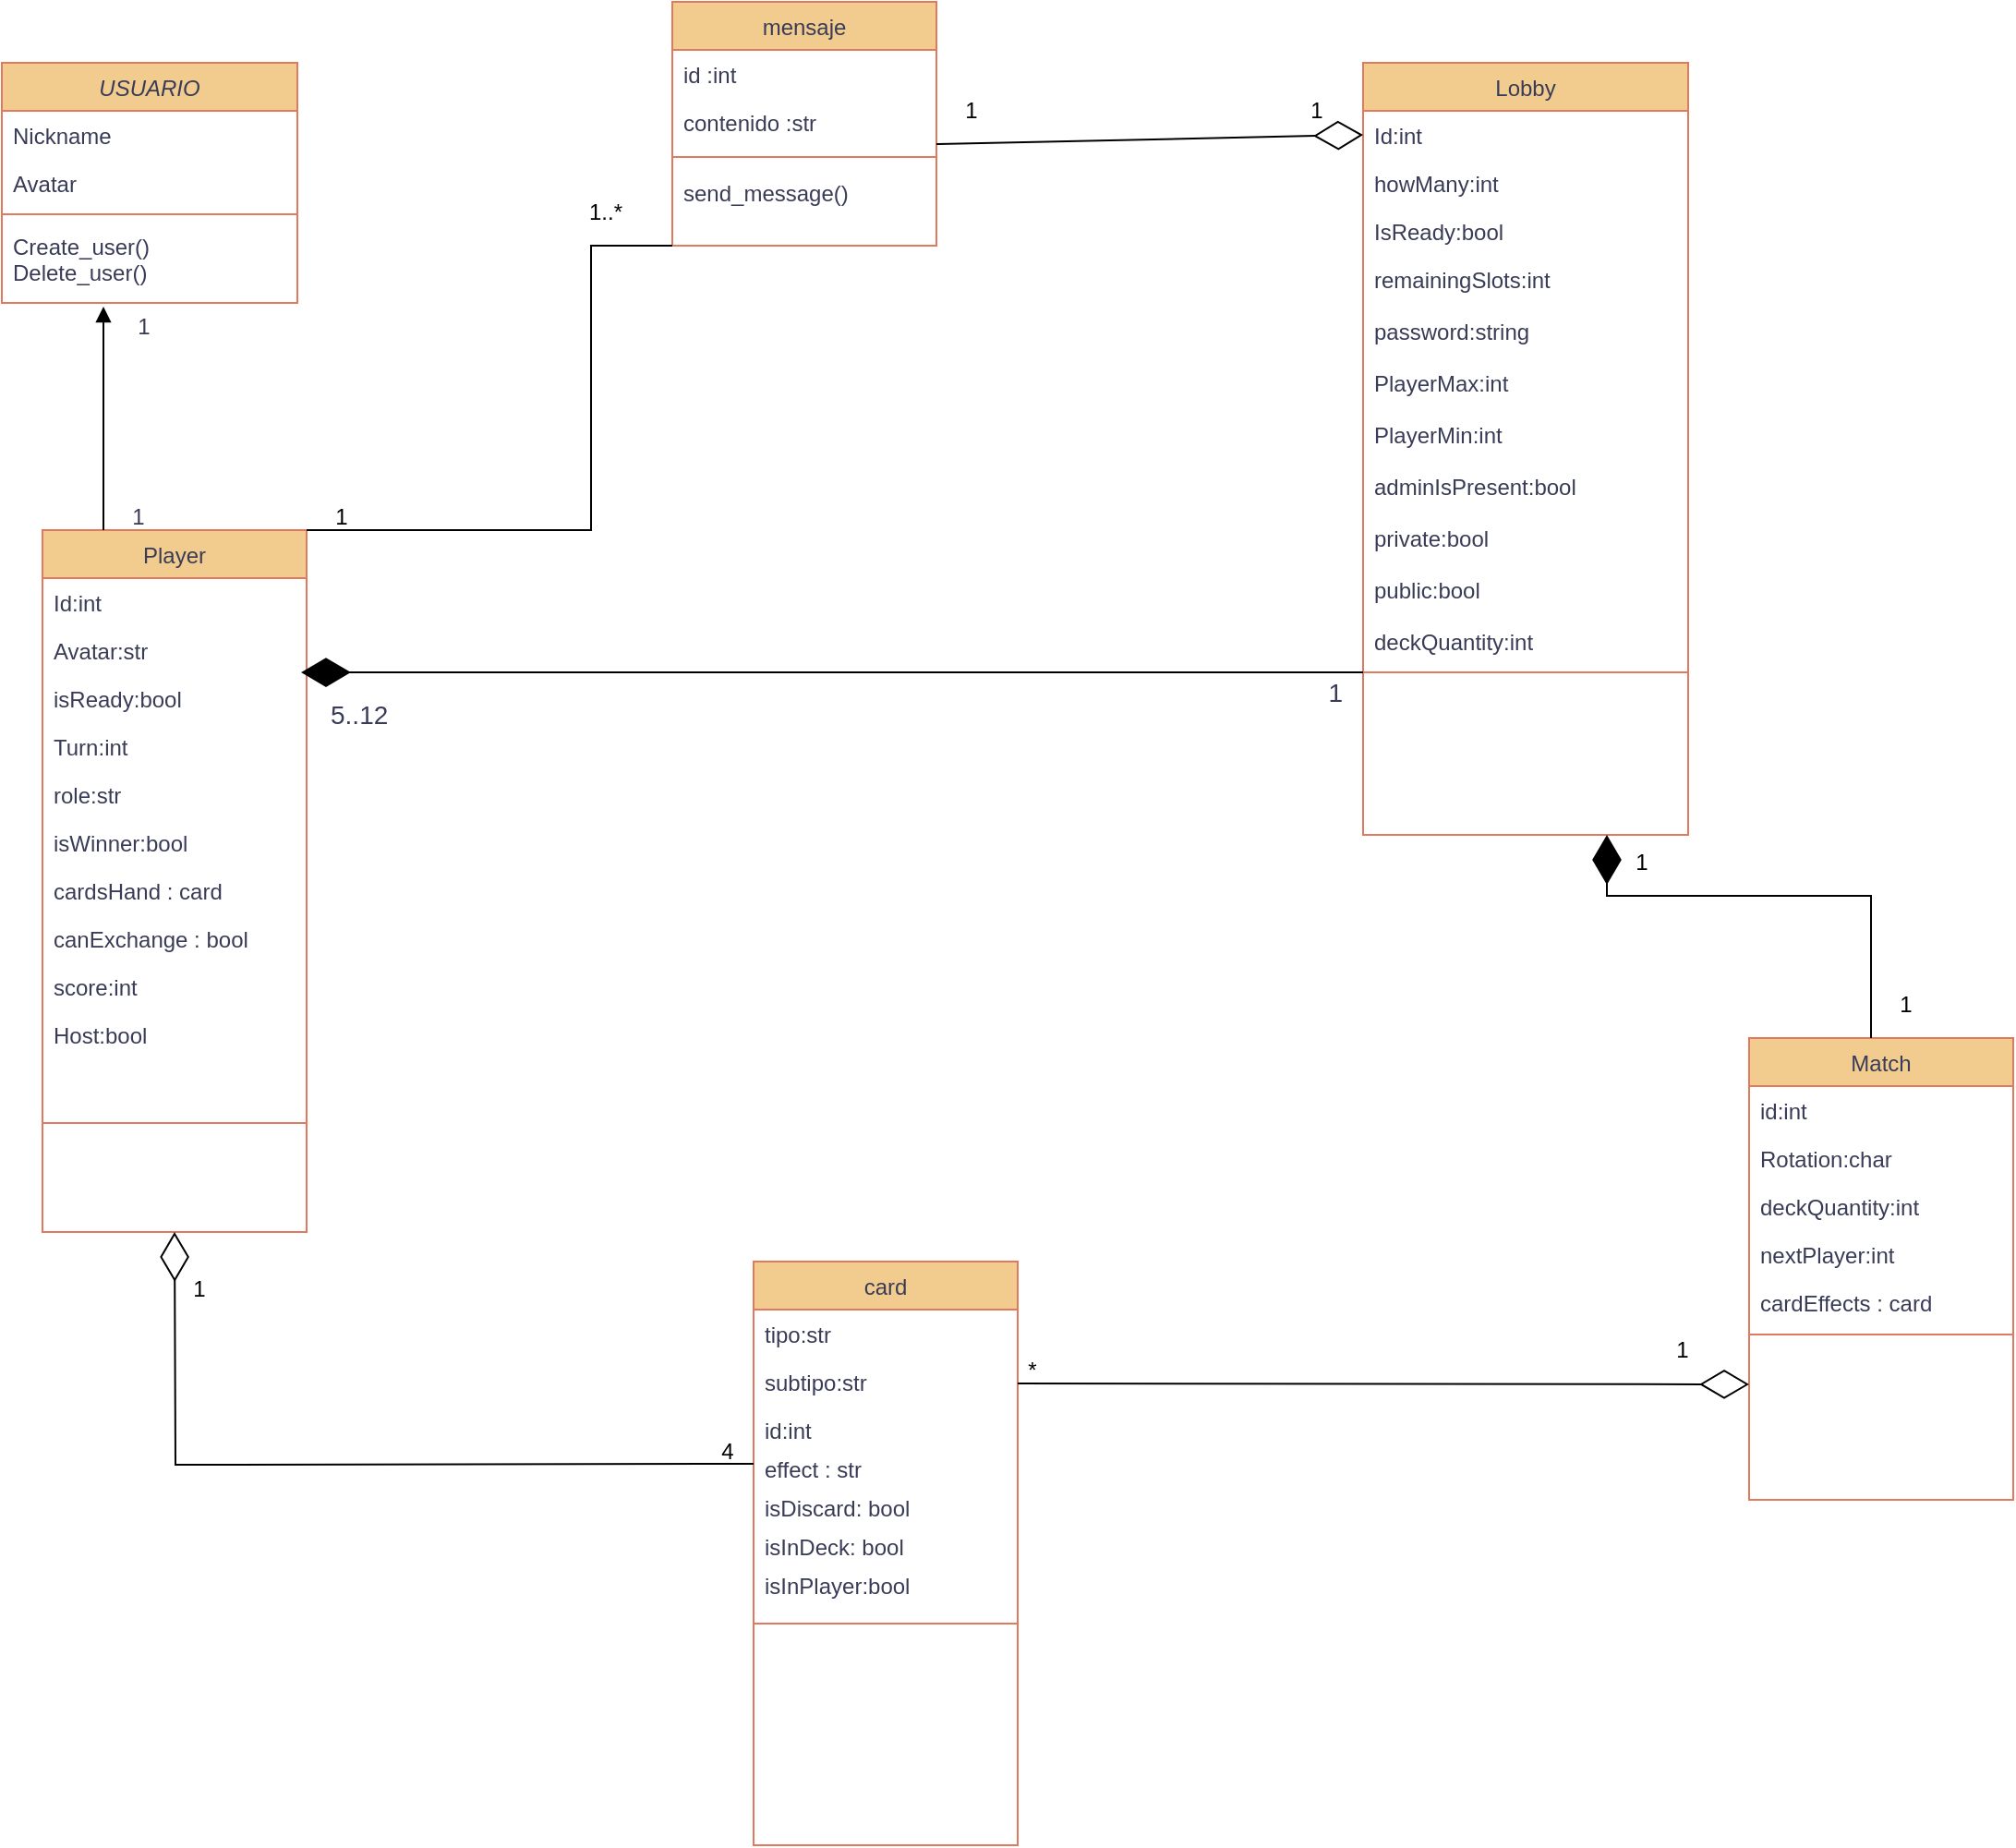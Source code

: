 <mxfile version="21.7.2" type="device">
  <diagram id="C5RBs43oDa-KdzZeNtuy" name="Page-1">
    <mxGraphModel dx="880" dy="451" grid="1" gridSize="11" guides="0" tooltips="1" connect="1" arrows="1" fold="1" page="1" pageScale="1" pageWidth="827" pageHeight="1169" background="#FFFFFF" math="0" shadow="0">
      <root>
        <mxCell id="WIyWlLk6GJQsqaUBKTNV-0" />
        <mxCell id="WIyWlLk6GJQsqaUBKTNV-1" parent="WIyWlLk6GJQsqaUBKTNV-0" />
        <mxCell id="zkfFHV4jXpPFQw0GAbJ--0" value="USUARIO" style="swimlane;fontStyle=2;align=center;verticalAlign=top;childLayout=stackLayout;horizontal=1;startSize=26;horizontalStack=0;resizeParent=1;resizeLast=0;collapsible=1;marginBottom=0;rounded=0;shadow=0;strokeWidth=1;labelBackgroundColor=none;fillColor=#F2CC8F;strokeColor=#E07A5F;fontColor=#393C56;" parent="WIyWlLk6GJQsqaUBKTNV-1" vertex="1">
          <mxGeometry x="66" y="121" width="160" height="130" as="geometry">
            <mxRectangle x="66" y="121" width="160" height="26" as="alternateBounds" />
          </mxGeometry>
        </mxCell>
        <mxCell id="zkfFHV4jXpPFQw0GAbJ--1" value="Nickname" style="text;align=left;verticalAlign=top;spacingLeft=4;spacingRight=4;overflow=hidden;rotatable=0;points=[[0,0.5],[1,0.5]];portConstraint=eastwest;labelBackgroundColor=none;fontColor=#393C56;" parent="zkfFHV4jXpPFQw0GAbJ--0" vertex="1">
          <mxGeometry y="26" width="160" height="26" as="geometry" />
        </mxCell>
        <mxCell id="zkfFHV4jXpPFQw0GAbJ--3" value="Avatar" style="text;align=left;verticalAlign=top;spacingLeft=4;spacingRight=4;overflow=hidden;rotatable=0;points=[[0,0.5],[1,0.5]];portConstraint=eastwest;rounded=0;shadow=0;html=0;labelBackgroundColor=none;fontColor=#393C56;" parent="zkfFHV4jXpPFQw0GAbJ--0" vertex="1">
          <mxGeometry y="52" width="160" height="26" as="geometry" />
        </mxCell>
        <mxCell id="zkfFHV4jXpPFQw0GAbJ--4" value="" style="line;html=1;strokeWidth=1;align=left;verticalAlign=middle;spacingTop=-1;spacingLeft=3;spacingRight=3;rotatable=0;labelPosition=right;points=[];portConstraint=eastwest;labelBackgroundColor=none;fillColor=#F2CC8F;strokeColor=#E07A5F;fontColor=#393C56;" parent="zkfFHV4jXpPFQw0GAbJ--0" vertex="1">
          <mxGeometry y="78" width="160" height="8" as="geometry" />
        </mxCell>
        <mxCell id="zkfFHV4jXpPFQw0GAbJ--5" value="Create_user()&#xa;Delete_user()" style="text;align=left;verticalAlign=top;spacingLeft=4;spacingRight=4;overflow=hidden;rotatable=0;points=[[0,0.5],[1,0.5]];portConstraint=eastwest;labelBackgroundColor=none;fontColor=#393C56;" parent="zkfFHV4jXpPFQw0GAbJ--0" vertex="1">
          <mxGeometry y="86" width="160" height="44" as="geometry" />
        </mxCell>
        <mxCell id="zkfFHV4jXpPFQw0GAbJ--17" value="Player" style="swimlane;fontStyle=0;align=center;verticalAlign=top;childLayout=stackLayout;horizontal=1;startSize=26;horizontalStack=0;resizeParent=1;resizeLast=0;collapsible=1;marginBottom=0;rounded=0;shadow=0;strokeWidth=1;labelBackgroundColor=none;fillColor=#F2CC8F;strokeColor=#E07A5F;fontColor=#393C56;" parent="WIyWlLk6GJQsqaUBKTNV-1" vertex="1">
          <mxGeometry x="88" y="374" width="143" height="380" as="geometry">
            <mxRectangle x="550" y="140" width="160" height="26" as="alternateBounds" />
          </mxGeometry>
        </mxCell>
        <mxCell id="zkfFHV4jXpPFQw0GAbJ--18" value="Id:int" style="text;align=left;verticalAlign=top;spacingLeft=4;spacingRight=4;overflow=hidden;rotatable=0;points=[[0,0.5],[1,0.5]];portConstraint=eastwest;labelBackgroundColor=none;fontColor=#393C56;" parent="zkfFHV4jXpPFQw0GAbJ--17" vertex="1">
          <mxGeometry y="26" width="143" height="26" as="geometry" />
        </mxCell>
        <mxCell id="zkfFHV4jXpPFQw0GAbJ--20" value="Avatar:str" style="text;align=left;verticalAlign=top;spacingLeft=4;spacingRight=4;overflow=hidden;rotatable=0;points=[[0,0.5],[1,0.5]];portConstraint=eastwest;rounded=0;shadow=0;html=0;labelBackgroundColor=none;fontColor=#393C56;" parent="zkfFHV4jXpPFQw0GAbJ--17" vertex="1">
          <mxGeometry y="52" width="143" height="26" as="geometry" />
        </mxCell>
        <mxCell id="zkfFHV4jXpPFQw0GAbJ--21" value="isReady:bool&#xa;" style="text;align=left;verticalAlign=top;spacingLeft=4;spacingRight=4;overflow=hidden;rotatable=0;points=[[0,0.5],[1,0.5]];portConstraint=eastwest;rounded=0;shadow=0;html=0;labelBackgroundColor=none;fontColor=#393C56;" parent="zkfFHV4jXpPFQw0GAbJ--17" vertex="1">
          <mxGeometry y="78" width="143" height="26" as="geometry" />
        </mxCell>
        <mxCell id="uj9YdggyzFInsWoWFZYx-25" value="Turn:int&#xa;" style="text;align=left;verticalAlign=top;spacingLeft=4;spacingRight=4;overflow=hidden;rotatable=0;points=[[0,0.5],[1,0.5]];portConstraint=eastwest;rounded=0;shadow=0;html=0;labelBackgroundColor=none;fontColor=#393C56;" parent="zkfFHV4jXpPFQw0GAbJ--17" vertex="1">
          <mxGeometry y="104" width="143" height="26" as="geometry" />
        </mxCell>
        <mxCell id="uj9YdggyzFInsWoWFZYx-26" value="role:str" style="text;align=left;verticalAlign=top;spacingLeft=4;spacingRight=4;overflow=hidden;rotatable=0;points=[[0,0.5],[1,0.5]];portConstraint=eastwest;rounded=0;shadow=0;html=0;labelBackgroundColor=none;fontColor=#393C56;" parent="zkfFHV4jXpPFQw0GAbJ--17" vertex="1">
          <mxGeometry y="130" width="143" height="26" as="geometry" />
        </mxCell>
        <mxCell id="uj9YdggyzFInsWoWFZYx-27" value="isWinner:bool" style="text;align=left;verticalAlign=top;spacingLeft=4;spacingRight=4;overflow=hidden;rotatable=0;points=[[0,0.5],[1,0.5]];portConstraint=eastwest;rounded=0;shadow=0;html=0;labelBackgroundColor=none;fontColor=#393C56;" parent="zkfFHV4jXpPFQw0GAbJ--17" vertex="1">
          <mxGeometry y="156" width="143" height="26" as="geometry" />
        </mxCell>
        <mxCell id="uj9YdggyzFInsWoWFZYx-28" value="cardsHand : card" style="text;align=left;verticalAlign=top;spacingLeft=4;spacingRight=4;overflow=hidden;rotatable=0;points=[[0,0.5],[1,0.5]];portConstraint=eastwest;rounded=0;shadow=0;html=0;labelBackgroundColor=none;fontColor=#393C56;" parent="zkfFHV4jXpPFQw0GAbJ--17" vertex="1">
          <mxGeometry y="182" width="143" height="26" as="geometry" />
        </mxCell>
        <mxCell id="uj9YdggyzFInsWoWFZYx-29" value="canExchange : bool" style="text;align=left;verticalAlign=top;spacingLeft=4;spacingRight=4;overflow=hidden;rotatable=0;points=[[0,0.5],[1,0.5]];portConstraint=eastwest;rounded=0;shadow=0;html=0;labelBackgroundColor=none;fontColor=#393C56;" parent="zkfFHV4jXpPFQw0GAbJ--17" vertex="1">
          <mxGeometry y="208" width="143" height="26" as="geometry" />
        </mxCell>
        <mxCell id="uj9YdggyzFInsWoWFZYx-30" value="score:int" style="text;align=left;verticalAlign=top;spacingLeft=4;spacingRight=4;overflow=hidden;rotatable=0;points=[[0,0.5],[1,0.5]];portConstraint=eastwest;rounded=0;shadow=0;html=0;labelBackgroundColor=none;fontColor=#393C56;" parent="zkfFHV4jXpPFQw0GAbJ--17" vertex="1">
          <mxGeometry y="234" width="143" height="26" as="geometry" />
        </mxCell>
        <mxCell id="mTAK-25Oh-OtZ1duQzwG-0" value="Host:bool" style="text;align=left;verticalAlign=top;spacingLeft=4;spacingRight=4;overflow=hidden;rotatable=0;points=[[0,0.5],[1,0.5]];portConstraint=eastwest;rounded=0;shadow=0;html=0;labelBackgroundColor=none;fontColor=#393C56;" parent="zkfFHV4jXpPFQw0GAbJ--17" vertex="1">
          <mxGeometry y="260" width="143" height="26" as="geometry" />
        </mxCell>
        <mxCell id="zkfFHV4jXpPFQw0GAbJ--23" value="" style="line;html=1;strokeWidth=1;align=left;verticalAlign=middle;spacingTop=-1;spacingLeft=3;spacingRight=3;rotatable=0;labelPosition=right;points=[];portConstraint=eastwest;labelBackgroundColor=none;fillColor=#F2CC8F;strokeColor=#E07A5F;fontColor=#393C56;" parent="zkfFHV4jXpPFQw0GAbJ--17" vertex="1">
          <mxGeometry y="286" width="143" height="70" as="geometry" />
        </mxCell>
        <mxCell id="J9xnljY6BpzOOlr9ZnMS-3" value="Lobby" style="swimlane;fontStyle=0;align=center;verticalAlign=top;childLayout=stackLayout;horizontal=1;startSize=26;horizontalStack=0;resizeParent=1;resizeLast=0;collapsible=1;marginBottom=0;rounded=0;shadow=0;strokeWidth=1;labelBackgroundColor=none;fillColor=#F2CC8F;strokeColor=#E07A5F;fontColor=#393C56;" parent="WIyWlLk6GJQsqaUBKTNV-1" vertex="1">
          <mxGeometry x="803" y="121" width="176" height="418" as="geometry">
            <mxRectangle x="550" y="140" width="160" height="26" as="alternateBounds" />
          </mxGeometry>
        </mxCell>
        <mxCell id="J9xnljY6BpzOOlr9ZnMS-4" value="Id:int" style="text;align=left;verticalAlign=top;spacingLeft=4;spacingRight=4;overflow=hidden;rotatable=0;points=[[0,0.5],[1,0.5]];portConstraint=eastwest;labelBackgroundColor=none;fontColor=#393C56;" parent="J9xnljY6BpzOOlr9ZnMS-3" vertex="1">
          <mxGeometry y="26" width="176" height="26" as="geometry" />
        </mxCell>
        <mxCell id="J9xnljY6BpzOOlr9ZnMS-5" value="howMany:int" style="text;align=left;verticalAlign=top;spacingLeft=4;spacingRight=4;overflow=hidden;rotatable=0;points=[[0,0.5],[1,0.5]];portConstraint=eastwest;rounded=0;shadow=0;html=0;labelBackgroundColor=none;fontColor=#393C56;" parent="J9xnljY6BpzOOlr9ZnMS-3" vertex="1">
          <mxGeometry y="52" width="176" height="26" as="geometry" />
        </mxCell>
        <mxCell id="J9xnljY6BpzOOlr9ZnMS-6" value="IsReady:bool&#xa;&#xa;remainingSlots:int&#xa;" style="text;align=left;verticalAlign=top;spacingLeft=4;spacingRight=4;overflow=hidden;rotatable=0;points=[[0,0.5],[1,0.5]];portConstraint=eastwest;rounded=0;shadow=0;html=0;labelBackgroundColor=none;fontColor=#393C56;" parent="J9xnljY6BpzOOlr9ZnMS-3" vertex="1">
          <mxGeometry y="78" width="176" height="26" as="geometry" />
        </mxCell>
        <mxCell id="J9xnljY6BpzOOlr9ZnMS-9" value="remainingSlots:int&#xa;" style="text;align=left;verticalAlign=top;spacingLeft=4;spacingRight=4;overflow=hidden;rotatable=0;points=[[0,0.5],[1,0.5]];portConstraint=eastwest;rounded=0;shadow=0;html=0;labelBackgroundColor=none;fontColor=#393C56;" parent="J9xnljY6BpzOOlr9ZnMS-3" vertex="1">
          <mxGeometry y="104" width="176" height="28" as="geometry" />
        </mxCell>
        <mxCell id="J9xnljY6BpzOOlr9ZnMS-11" value="password:string" style="text;align=left;verticalAlign=top;spacingLeft=4;spacingRight=4;overflow=hidden;rotatable=0;points=[[0,0.5],[1,0.5]];portConstraint=eastwest;rounded=0;shadow=0;html=0;labelBackgroundColor=none;fontColor=#393C56;" parent="J9xnljY6BpzOOlr9ZnMS-3" vertex="1">
          <mxGeometry y="132" width="176" height="28" as="geometry" />
        </mxCell>
        <mxCell id="J9xnljY6BpzOOlr9ZnMS-12" value="PlayerMax:int" style="text;align=left;verticalAlign=top;spacingLeft=4;spacingRight=4;overflow=hidden;rotatable=0;points=[[0,0.5],[1,0.5]];portConstraint=eastwest;rounded=0;shadow=0;html=0;labelBackgroundColor=none;fontColor=#393C56;" parent="J9xnljY6BpzOOlr9ZnMS-3" vertex="1">
          <mxGeometry y="160" width="176" height="28" as="geometry" />
        </mxCell>
        <mxCell id="J9xnljY6BpzOOlr9ZnMS-13" value="PlayerMin:int" style="text;align=left;verticalAlign=top;spacingLeft=4;spacingRight=4;overflow=hidden;rotatable=0;points=[[0,0.5],[1,0.5]];portConstraint=eastwest;rounded=0;shadow=0;html=0;labelBackgroundColor=none;fontColor=#393C56;" parent="J9xnljY6BpzOOlr9ZnMS-3" vertex="1">
          <mxGeometry y="188" width="176" height="28" as="geometry" />
        </mxCell>
        <mxCell id="J9xnljY6BpzOOlr9ZnMS-14" value="adminIsPresent:bool&#xa;" style="text;align=left;verticalAlign=top;spacingLeft=4;spacingRight=4;overflow=hidden;rotatable=0;points=[[0,0.5],[1,0.5]];portConstraint=eastwest;rounded=0;shadow=0;html=0;labelBackgroundColor=none;fontColor=#393C56;" parent="J9xnljY6BpzOOlr9ZnMS-3" vertex="1">
          <mxGeometry y="216" width="176" height="28" as="geometry" />
        </mxCell>
        <mxCell id="J9xnljY6BpzOOlr9ZnMS-15" value="private:bool" style="text;align=left;verticalAlign=top;spacingLeft=4;spacingRight=4;overflow=hidden;rotatable=0;points=[[0,0.5],[1,0.5]];portConstraint=eastwest;rounded=0;shadow=0;html=0;labelBackgroundColor=none;fontColor=#393C56;" parent="J9xnljY6BpzOOlr9ZnMS-3" vertex="1">
          <mxGeometry y="244" width="176" height="28" as="geometry" />
        </mxCell>
        <mxCell id="J9xnljY6BpzOOlr9ZnMS-16" value="public:bool&#xa;" style="text;align=left;verticalAlign=top;spacingLeft=4;spacingRight=4;overflow=hidden;rotatable=0;points=[[0,0.5],[1,0.5]];portConstraint=eastwest;rounded=0;shadow=0;html=0;labelBackgroundColor=none;fontColor=#393C56;" parent="J9xnljY6BpzOOlr9ZnMS-3" vertex="1">
          <mxGeometry y="272" width="176" height="28" as="geometry" />
        </mxCell>
        <mxCell id="J9xnljY6BpzOOlr9ZnMS-17" value="" style="endArrow=none;html=1;rounded=0;labelBackgroundColor=none;strokeColor=#E07A5F;fontColor=default;" parent="J9xnljY6BpzOOlr9ZnMS-3" edge="1">
          <mxGeometry width="50" height="50" relative="1" as="geometry">
            <mxPoint y="330" as="sourcePoint" />
            <mxPoint x="176" y="330" as="targetPoint" />
            <Array as="points" />
          </mxGeometry>
        </mxCell>
        <mxCell id="c8dZLnNAooyvpbfskS6B-15" value="" style="endArrow=diamondThin;endFill=1;endSize=24;html=1;rounded=0;entryX=0.979;entryY=-0.038;entryDx=0;entryDy=0;entryPerimeter=0;" parent="J9xnljY6BpzOOlr9ZnMS-3" target="zkfFHV4jXpPFQw0GAbJ--21" edge="1">
          <mxGeometry width="160" relative="1" as="geometry">
            <mxPoint y="330" as="sourcePoint" />
            <mxPoint x="160" y="330" as="targetPoint" />
          </mxGeometry>
        </mxCell>
        <mxCell id="pTqDnlbxGNcZ0z8WOWSZ-0" value="deckQuantity:int" style="text;align=left;verticalAlign=top;spacingLeft=4;spacingRight=4;overflow=hidden;rotatable=0;points=[[0,0.5],[1,0.5]];portConstraint=eastwest;rounded=0;shadow=0;html=0;labelBackgroundColor=none;fontColor=#393C56;" parent="J9xnljY6BpzOOlr9ZnMS-3" vertex="1">
          <mxGeometry y="300" width="176" height="28" as="geometry" />
        </mxCell>
        <mxCell id="J9xnljY6BpzOOlr9ZnMS-20" value="Match" style="swimlane;fontStyle=0;align=center;verticalAlign=top;childLayout=stackLayout;horizontal=1;startSize=26;horizontalStack=0;resizeParent=1;resizeLast=0;collapsible=1;marginBottom=0;rounded=0;shadow=0;strokeWidth=1;labelBackgroundColor=none;fillColor=#F2CC8F;strokeColor=#E07A5F;fontColor=#393C56;" parent="WIyWlLk6GJQsqaUBKTNV-1" vertex="1">
          <mxGeometry x="1012" y="649" width="143" height="250" as="geometry">
            <mxRectangle x="550" y="140" width="160" height="26" as="alternateBounds" />
          </mxGeometry>
        </mxCell>
        <mxCell id="c8dZLnNAooyvpbfskS6B-4" value="" style="endArrow=diamondThin;endFill=1;endSize=24;html=1;rounded=0;entryX=0.75;entryY=1;entryDx=0;entryDy=0;" parent="J9xnljY6BpzOOlr9ZnMS-20" target="J9xnljY6BpzOOlr9ZnMS-3" edge="1">
          <mxGeometry width="160" relative="1" as="geometry">
            <mxPoint x="66" as="sourcePoint" />
            <mxPoint x="66" y="-143" as="targetPoint" />
            <Array as="points">
              <mxPoint x="66" y="-77" />
              <mxPoint x="-77" y="-77" />
            </Array>
          </mxGeometry>
        </mxCell>
        <mxCell id="J9xnljY6BpzOOlr9ZnMS-21" value="id:int" style="text;align=left;verticalAlign=top;spacingLeft=4;spacingRight=4;overflow=hidden;rotatable=0;points=[[0,0.5],[1,0.5]];portConstraint=eastwest;labelBackgroundColor=none;fontColor=#393C56;" parent="J9xnljY6BpzOOlr9ZnMS-20" vertex="1">
          <mxGeometry y="26" width="143" height="26" as="geometry" />
        </mxCell>
        <mxCell id="J9xnljY6BpzOOlr9ZnMS-22" value="Rotation:char&#xa;" style="text;align=left;verticalAlign=top;spacingLeft=4;spacingRight=4;overflow=hidden;rotatable=0;points=[[0,0.5],[1,0.5]];portConstraint=eastwest;rounded=0;shadow=0;html=0;labelBackgroundColor=none;fontColor=#393C56;" parent="J9xnljY6BpzOOlr9ZnMS-20" vertex="1">
          <mxGeometry y="52" width="143" height="26" as="geometry" />
        </mxCell>
        <mxCell id="J9xnljY6BpzOOlr9ZnMS-23" value="deckQuantity:int" style="text;align=left;verticalAlign=top;spacingLeft=4;spacingRight=4;overflow=hidden;rotatable=0;points=[[0,0.5],[1,0.5]];portConstraint=eastwest;rounded=0;shadow=0;html=0;labelBackgroundColor=none;fontColor=#393C56;" parent="J9xnljY6BpzOOlr9ZnMS-20" vertex="1">
          <mxGeometry y="78" width="143" height="26" as="geometry" />
        </mxCell>
        <mxCell id="uj9YdggyzFInsWoWFZYx-6" value="nextPlayer:int&#xa;" style="text;align=left;verticalAlign=top;spacingLeft=4;spacingRight=4;overflow=hidden;rotatable=0;points=[[0,0.5],[1,0.5]];portConstraint=eastwest;rounded=0;shadow=0;html=0;labelBackgroundColor=none;fontColor=#393C56;" parent="J9xnljY6BpzOOlr9ZnMS-20" vertex="1">
          <mxGeometry y="104" width="143" height="26" as="geometry" />
        </mxCell>
        <mxCell id="uj9YdggyzFInsWoWFZYx-8" value="cardEffects : card" style="text;align=left;verticalAlign=top;spacingLeft=4;spacingRight=4;overflow=hidden;rotatable=0;points=[[0,0.5],[1,0.5]];portConstraint=eastwest;rounded=0;shadow=0;html=0;labelBackgroundColor=none;fontColor=#393C56;" parent="J9xnljY6BpzOOlr9ZnMS-20" vertex="1">
          <mxGeometry y="130" width="143" height="26" as="geometry" />
        </mxCell>
        <mxCell id="J9xnljY6BpzOOlr9ZnMS-24" value="" style="line;html=1;strokeWidth=1;align=left;verticalAlign=middle;spacingTop=-1;spacingLeft=3;spacingRight=3;rotatable=0;labelPosition=right;points=[];portConstraint=eastwest;labelBackgroundColor=none;fillColor=#F2CC8F;strokeColor=#E07A5F;fontColor=#393C56;" parent="J9xnljY6BpzOOlr9ZnMS-20" vertex="1">
          <mxGeometry y="156" width="143" height="9" as="geometry" />
        </mxCell>
        <mxCell id="J9xnljY6BpzOOlr9ZnMS-39" value="1" style="text;html=1;strokeColor=none;fillColor=none;align=center;verticalAlign=middle;whiteSpace=wrap;rounded=0;fontColor=#393C56;" parent="WIyWlLk6GJQsqaUBKTNV-1" vertex="1">
          <mxGeometry x="121" y="253" width="44" height="22" as="geometry" />
        </mxCell>
        <mxCell id="J9xnljY6BpzOOlr9ZnMS-40" value="1" style="text;html=1;strokeColor=none;fillColor=none;align=center;verticalAlign=middle;whiteSpace=wrap;rounded=0;fontColor=#393C56;" parent="WIyWlLk6GJQsqaUBKTNV-1" vertex="1">
          <mxGeometry x="110" y="352" width="60" height="30" as="geometry" />
        </mxCell>
        <mxCell id="uj9YdggyzFInsWoWFZYx-0" value="card" style="swimlane;fontStyle=0;align=center;verticalAlign=top;childLayout=stackLayout;horizontal=1;startSize=26;horizontalStack=0;resizeParent=1;resizeLast=0;collapsible=1;marginBottom=0;rounded=0;shadow=0;strokeWidth=1;labelBackgroundColor=none;fillColor=#F2CC8F;strokeColor=#E07A5F;fontColor=#393C56;" parent="WIyWlLk6GJQsqaUBKTNV-1" vertex="1">
          <mxGeometry x="473" y="770" width="143" height="316" as="geometry">
            <mxRectangle x="550" y="140" width="160" height="26" as="alternateBounds" />
          </mxGeometry>
        </mxCell>
        <mxCell id="uj9YdggyzFInsWoWFZYx-1" value="tipo:str" style="text;align=left;verticalAlign=top;spacingLeft=4;spacingRight=4;overflow=hidden;rotatable=0;points=[[0,0.5],[1,0.5]];portConstraint=eastwest;labelBackgroundColor=none;fontColor=#393C56;" parent="uj9YdggyzFInsWoWFZYx-0" vertex="1">
          <mxGeometry y="26" width="143" height="26" as="geometry" />
        </mxCell>
        <mxCell id="uj9YdggyzFInsWoWFZYx-2" value="subtipo:str" style="text;align=left;verticalAlign=top;spacingLeft=4;spacingRight=4;overflow=hidden;rotatable=0;points=[[0,0.5],[1,0.5]];portConstraint=eastwest;rounded=0;shadow=0;html=0;labelBackgroundColor=none;fontColor=#393C56;" parent="uj9YdggyzFInsWoWFZYx-0" vertex="1">
          <mxGeometry y="52" width="143" height="26" as="geometry" />
        </mxCell>
        <mxCell id="uj9YdggyzFInsWoWFZYx-3" value="id:int" style="text;align=left;verticalAlign=top;spacingLeft=4;spacingRight=4;overflow=hidden;rotatable=0;points=[[0,0.5],[1,0.5]];portConstraint=eastwest;rounded=0;shadow=0;html=0;labelBackgroundColor=none;fontColor=#393C56;" parent="uj9YdggyzFInsWoWFZYx-0" vertex="1">
          <mxGeometry y="78" width="143" height="21" as="geometry" />
        </mxCell>
        <mxCell id="uj9YdggyzFInsWoWFZYx-9" value="effect : str" style="text;align=left;verticalAlign=top;spacingLeft=4;spacingRight=4;overflow=hidden;rotatable=0;points=[[0,0.5],[1,0.5]];portConstraint=eastwest;rounded=0;shadow=0;html=0;labelBackgroundColor=none;fontColor=#393C56;" parent="uj9YdggyzFInsWoWFZYx-0" vertex="1">
          <mxGeometry y="99" width="143" height="21" as="geometry" />
        </mxCell>
        <mxCell id="pTqDnlbxGNcZ0z8WOWSZ-1" value="isDiscard: bool&#xa;" style="text;align=left;verticalAlign=top;spacingLeft=4;spacingRight=4;overflow=hidden;rotatable=0;points=[[0,0.5],[1,0.5]];portConstraint=eastwest;rounded=0;shadow=0;html=0;labelBackgroundColor=none;fontColor=#393C56;" parent="uj9YdggyzFInsWoWFZYx-0" vertex="1">
          <mxGeometry y="120" width="143" height="21" as="geometry" />
        </mxCell>
        <mxCell id="pTqDnlbxGNcZ0z8WOWSZ-2" value="isInDeck: bool" style="text;align=left;verticalAlign=top;spacingLeft=4;spacingRight=4;overflow=hidden;rotatable=0;points=[[0,0.5],[1,0.5]];portConstraint=eastwest;rounded=0;shadow=0;html=0;labelBackgroundColor=none;fontColor=#393C56;" parent="uj9YdggyzFInsWoWFZYx-0" vertex="1">
          <mxGeometry y="141" width="143" height="21" as="geometry" />
        </mxCell>
        <mxCell id="pTqDnlbxGNcZ0z8WOWSZ-3" value="isInPlayer:bool" style="text;align=left;verticalAlign=top;spacingLeft=4;spacingRight=4;overflow=hidden;rotatable=0;points=[[0,0.5],[1,0.5]];portConstraint=eastwest;rounded=0;shadow=0;html=0;labelBackgroundColor=none;fontColor=#393C56;" parent="uj9YdggyzFInsWoWFZYx-0" vertex="1">
          <mxGeometry y="162" width="143" height="21" as="geometry" />
        </mxCell>
        <mxCell id="uj9YdggyzFInsWoWFZYx-4" value="" style="line;html=1;strokeWidth=1;align=left;verticalAlign=middle;spacingTop=-1;spacingLeft=3;spacingRight=3;rotatable=0;labelPosition=right;points=[];portConstraint=eastwest;labelBackgroundColor=none;fillColor=#F2CC8F;strokeColor=#E07A5F;fontColor=#393C56;" parent="uj9YdggyzFInsWoWFZYx-0" vertex="1">
          <mxGeometry y="183" width="143" height="26" as="geometry" />
        </mxCell>
        <mxCell id="c8dZLnNAooyvpbfskS6B-5" value="1" style="text;html=1;strokeColor=none;fillColor=none;align=center;verticalAlign=middle;whiteSpace=wrap;rounded=0;" parent="WIyWlLk6GJQsqaUBKTNV-1" vertex="1">
          <mxGeometry x="1067" y="616" width="60" height="30" as="geometry" />
        </mxCell>
        <mxCell id="c8dZLnNAooyvpbfskS6B-6" value="1" style="text;html=1;strokeColor=none;fillColor=none;align=center;verticalAlign=middle;whiteSpace=wrap;rounded=0;" parent="WIyWlLk6GJQsqaUBKTNV-1" vertex="1">
          <mxGeometry x="924" y="539" width="60" height="30" as="geometry" />
        </mxCell>
        <mxCell id="c8dZLnNAooyvpbfskS6B-16" value="5..12" style="edgeLabel;resizable=0;html=1;align=left;verticalAlign=bottom;strokeColor=#E07A5F;fontColor=#393C56;fillColor=#F2CC8F;fontSize=14;" parent="WIyWlLk6GJQsqaUBKTNV-1" connectable="0" vertex="1">
          <mxGeometry x="242" y="484" as="geometry" />
        </mxCell>
        <mxCell id="c8dZLnNAooyvpbfskS6B-17" value="1" style="edgeLabel;resizable=0;html=1;align=right;verticalAlign=bottom;strokeColor=#E07A5F;fontColor=#393C56;fillColor=#F2CC8F;fontSize=14;" parent="WIyWlLk6GJQsqaUBKTNV-1" connectable="0" vertex="1">
          <mxGeometry x="792.0" y="472.999" as="geometry" />
        </mxCell>
        <mxCell id="c8dZLnNAooyvpbfskS6B-19" value="" style="endArrow=diamondThin;endFill=0;endSize=24;html=1;rounded=0;exitX=0;exitY=0.5;exitDx=0;exitDy=0;entryX=0.5;entryY=1;entryDx=0;entryDy=0;" parent="WIyWlLk6GJQsqaUBKTNV-1" source="uj9YdggyzFInsWoWFZYx-9" target="zkfFHV4jXpPFQw0GAbJ--17" edge="1">
          <mxGeometry width="160" relative="1" as="geometry">
            <mxPoint x="154" y="858" as="sourcePoint" />
            <mxPoint x="66" y="880" as="targetPoint" />
            <Array as="points">
              <mxPoint x="160" y="880" />
            </Array>
          </mxGeometry>
        </mxCell>
        <mxCell id="c8dZLnNAooyvpbfskS6B-20" value="1" style="text;html=1;strokeColor=none;fillColor=none;align=center;verticalAlign=middle;whiteSpace=wrap;rounded=0;" parent="WIyWlLk6GJQsqaUBKTNV-1" vertex="1">
          <mxGeometry x="143" y="770" width="60" height="30" as="geometry" />
        </mxCell>
        <mxCell id="c8dZLnNAooyvpbfskS6B-21" value="4" style="text;html=1;strokeColor=none;fillColor=none;align=center;verticalAlign=middle;whiteSpace=wrap;rounded=0;" parent="WIyWlLk6GJQsqaUBKTNV-1" vertex="1">
          <mxGeometry x="429" y="858" width="60" height="30" as="geometry" />
        </mxCell>
        <mxCell id="c8dZLnNAooyvpbfskS6B-24" value="" style="html=1;verticalAlign=bottom;endArrow=block;curved=0;rounded=0;entryX=0;entryY=0;entryDx=0;entryDy=0;" parent="WIyWlLk6GJQsqaUBKTNV-1" target="J9xnljY6BpzOOlr9ZnMS-39" edge="1">
          <mxGeometry width="80" relative="1" as="geometry">
            <mxPoint x="121" y="374" as="sourcePoint" />
            <mxPoint x="212" y="352" as="targetPoint" />
          </mxGeometry>
        </mxCell>
        <mxCell id="c8dZLnNAooyvpbfskS6B-26" value="mensaje" style="swimlane;fontStyle=0;align=center;verticalAlign=top;childLayout=stackLayout;horizontal=1;startSize=26;horizontalStack=0;resizeParent=1;resizeLast=0;collapsible=1;marginBottom=0;rounded=0;shadow=0;strokeWidth=1;labelBackgroundColor=none;fillColor=#F2CC8F;strokeColor=#E07A5F;fontColor=#393C56;" parent="WIyWlLk6GJQsqaUBKTNV-1" vertex="1">
          <mxGeometry x="429" y="88" width="143" height="132" as="geometry">
            <mxRectangle x="550" y="140" width="160" height="26" as="alternateBounds" />
          </mxGeometry>
        </mxCell>
        <mxCell id="c8dZLnNAooyvpbfskS6B-27" value="id :int" style="text;align=left;verticalAlign=top;spacingLeft=4;spacingRight=4;overflow=hidden;rotatable=0;points=[[0,0.5],[1,0.5]];portConstraint=eastwest;labelBackgroundColor=none;fontColor=#393C56;" parent="c8dZLnNAooyvpbfskS6B-26" vertex="1">
          <mxGeometry y="26" width="143" height="26" as="geometry" />
        </mxCell>
        <mxCell id="c8dZLnNAooyvpbfskS6B-28" value="contenido :str" style="text;align=left;verticalAlign=top;spacingLeft=4;spacingRight=4;overflow=hidden;rotatable=0;points=[[0,0.5],[1,0.5]];portConstraint=eastwest;rounded=0;shadow=0;html=0;labelBackgroundColor=none;fontColor=#393C56;" parent="c8dZLnNAooyvpbfskS6B-26" vertex="1">
          <mxGeometry y="52" width="143" height="26" as="geometry" />
        </mxCell>
        <mxCell id="c8dZLnNAooyvpbfskS6B-31" value="" style="line;html=1;strokeWidth=1;align=left;verticalAlign=middle;spacingTop=-1;spacingLeft=3;spacingRight=3;rotatable=0;labelPosition=right;points=[];portConstraint=eastwest;labelBackgroundColor=none;fillColor=#F2CC8F;strokeColor=#E07A5F;fontColor=#393C56;" parent="c8dZLnNAooyvpbfskS6B-26" vertex="1">
          <mxGeometry y="78" width="143" height="12" as="geometry" />
        </mxCell>
        <mxCell id="c8dZLnNAooyvpbfskS6B-32" value="send_message()" style="text;align=left;verticalAlign=top;spacingLeft=4;spacingRight=4;overflow=hidden;rotatable=0;points=[[0,0.5],[1,0.5]];portConstraint=eastwest;rounded=0;shadow=0;html=0;labelBackgroundColor=none;fontColor=#393C56;" parent="c8dZLnNAooyvpbfskS6B-26" vertex="1">
          <mxGeometry y="90" width="143" height="26" as="geometry" />
        </mxCell>
        <mxCell id="c8dZLnNAooyvpbfskS6B-33" value="" style="endArrow=diamondThin;endFill=0;endSize=24;html=1;rounded=0;entryX=0;entryY=0.5;entryDx=0;entryDy=0;" parent="WIyWlLk6GJQsqaUBKTNV-1" target="J9xnljY6BpzOOlr9ZnMS-4" edge="1">
          <mxGeometry width="160" relative="1" as="geometry">
            <mxPoint x="572" y="165" as="sourcePoint" />
            <mxPoint x="732" y="165" as="targetPoint" />
          </mxGeometry>
        </mxCell>
        <mxCell id="c8dZLnNAooyvpbfskS6B-34" value="1" style="text;html=1;strokeColor=none;fillColor=none;align=center;verticalAlign=middle;whiteSpace=wrap;rounded=0;" parent="WIyWlLk6GJQsqaUBKTNV-1" vertex="1">
          <mxGeometry x="561" y="132" width="60" height="30" as="geometry" />
        </mxCell>
        <mxCell id="c8dZLnNAooyvpbfskS6B-35" value="1" style="text;html=1;strokeColor=none;fillColor=none;align=center;verticalAlign=middle;whiteSpace=wrap;rounded=0;" parent="WIyWlLk6GJQsqaUBKTNV-1" vertex="1">
          <mxGeometry x="748" y="132" width="60" height="30" as="geometry" />
        </mxCell>
        <mxCell id="c8dZLnNAooyvpbfskS6B-36" value="" style="endArrow=none;html=1;rounded=0;exitX=1;exitY=0;exitDx=0;exitDy=0;entryX=0;entryY=1;entryDx=0;entryDy=0;" parent="WIyWlLk6GJQsqaUBKTNV-1" source="zkfFHV4jXpPFQw0GAbJ--17" target="c8dZLnNAooyvpbfskS6B-26" edge="1">
          <mxGeometry width="50" height="50" relative="1" as="geometry">
            <mxPoint x="330" y="336" as="sourcePoint" />
            <mxPoint x="385" y="176" as="targetPoint" />
            <Array as="points">
              <mxPoint x="385" y="374" />
              <mxPoint x="385" y="220" />
            </Array>
          </mxGeometry>
        </mxCell>
        <mxCell id="c8dZLnNAooyvpbfskS6B-37" style="edgeStyle=orthogonalEdgeStyle;rounded=0;orthogonalLoop=1;jettySize=auto;html=1;exitX=0.5;exitY=1;exitDx=0;exitDy=0;" parent="WIyWlLk6GJQsqaUBKTNV-1" source="J9xnljY6BpzOOlr9ZnMS-39" target="J9xnljY6BpzOOlr9ZnMS-39" edge="1">
          <mxGeometry relative="1" as="geometry" />
        </mxCell>
        <mxCell id="c8dZLnNAooyvpbfskS6B-39" value="1..*" style="text;html=1;strokeColor=none;fillColor=none;align=center;verticalAlign=middle;whiteSpace=wrap;rounded=0;" parent="WIyWlLk6GJQsqaUBKTNV-1" vertex="1">
          <mxGeometry x="363" y="187" width="60" height="30" as="geometry" />
        </mxCell>
        <mxCell id="c8dZLnNAooyvpbfskS6B-40" value="1" style="text;html=1;strokeColor=none;fillColor=none;align=center;verticalAlign=middle;whiteSpace=wrap;rounded=0;" parent="WIyWlLk6GJQsqaUBKTNV-1" vertex="1">
          <mxGeometry x="220" y="352" width="60" height="30" as="geometry" />
        </mxCell>
        <mxCell id="pTqDnlbxGNcZ0z8WOWSZ-4" value="" style="endArrow=diamondThin;endFill=0;endSize=24;html=1;rounded=0;entryX=0;entryY=0.75;entryDx=0;entryDy=0;" parent="WIyWlLk6GJQsqaUBKTNV-1" target="J9xnljY6BpzOOlr9ZnMS-20" edge="1">
          <mxGeometry width="160" relative="1" as="geometry">
            <mxPoint x="616" y="836" as="sourcePoint" />
            <mxPoint x="776" y="836" as="targetPoint" />
          </mxGeometry>
        </mxCell>
        <mxCell id="pTqDnlbxGNcZ0z8WOWSZ-5" value="1" style="text;html=1;strokeColor=none;fillColor=none;align=center;verticalAlign=middle;whiteSpace=wrap;rounded=0;" parent="WIyWlLk6GJQsqaUBKTNV-1" vertex="1">
          <mxGeometry x="946" y="803" width="60" height="30" as="geometry" />
        </mxCell>
        <mxCell id="pTqDnlbxGNcZ0z8WOWSZ-7" value="*" style="text;html=1;strokeColor=none;fillColor=none;align=center;verticalAlign=middle;whiteSpace=wrap;rounded=0;" parent="WIyWlLk6GJQsqaUBKTNV-1" vertex="1">
          <mxGeometry x="594" y="814" width="60" height="30" as="geometry" />
        </mxCell>
      </root>
    </mxGraphModel>
  </diagram>
</mxfile>
